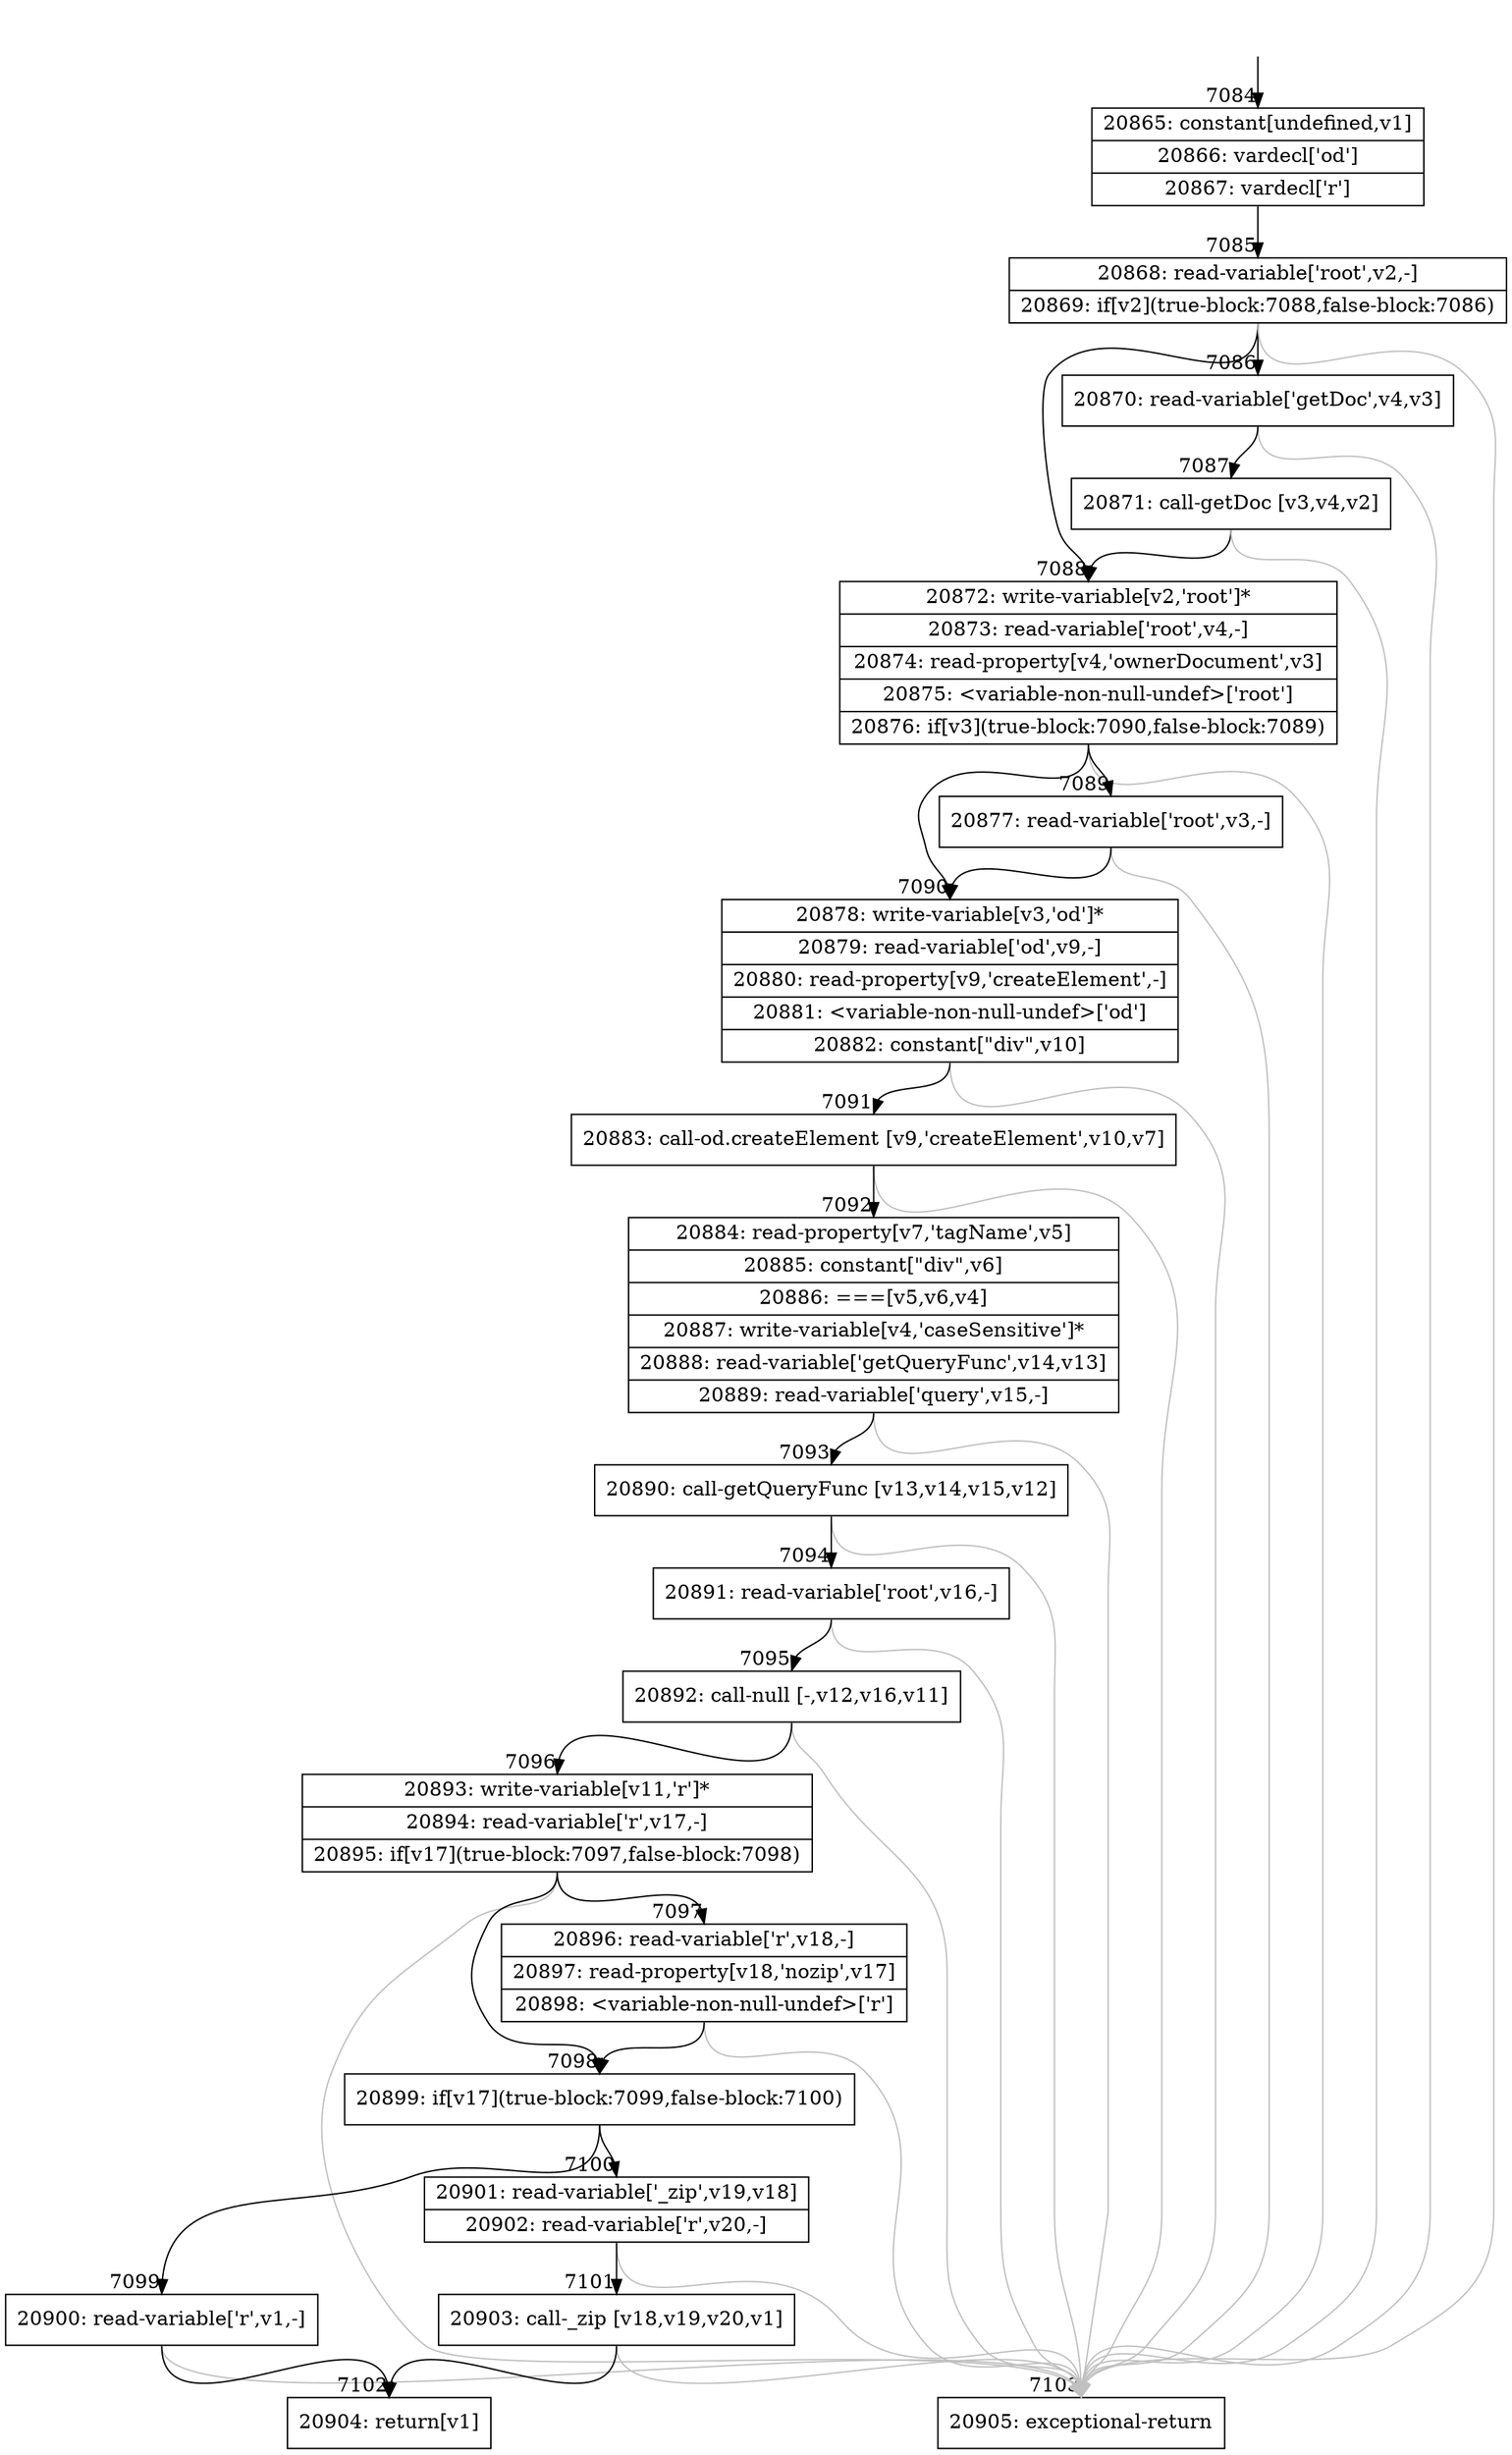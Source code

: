 digraph {
rankdir="TD"
BB_entry492[shape=none,label=""];
BB_entry492 -> BB7084 [tailport=s, headport=n, headlabel="    7084"]
BB7084 [shape=record label="{20865: constant[undefined,v1]|20866: vardecl['od']|20867: vardecl['r']}" ] 
BB7084 -> BB7085 [tailport=s, headport=n, headlabel="      7085"]
BB7085 [shape=record label="{20868: read-variable['root',v2,-]|20869: if[v2](true-block:7088,false-block:7086)}" ] 
BB7085 -> BB7088 [tailport=s, headport=n, headlabel="      7088"]
BB7085 -> BB7086 [tailport=s, headport=n, headlabel="      7086"]
BB7085 -> BB7103 [tailport=s, headport=n, color=gray, headlabel="      7103"]
BB7086 [shape=record label="{20870: read-variable['getDoc',v4,v3]}" ] 
BB7086 -> BB7087 [tailport=s, headport=n, headlabel="      7087"]
BB7086 -> BB7103 [tailport=s, headport=n, color=gray]
BB7087 [shape=record label="{20871: call-getDoc [v3,v4,v2]}" ] 
BB7087 -> BB7088 [tailport=s, headport=n]
BB7087 -> BB7103 [tailport=s, headport=n, color=gray]
BB7088 [shape=record label="{20872: write-variable[v2,'root']*|20873: read-variable['root',v4,-]|20874: read-property[v4,'ownerDocument',v3]|20875: \<variable-non-null-undef\>['root']|20876: if[v3](true-block:7090,false-block:7089)}" ] 
BB7088 -> BB7090 [tailport=s, headport=n, headlabel="      7090"]
BB7088 -> BB7089 [tailport=s, headport=n, headlabel="      7089"]
BB7088 -> BB7103 [tailport=s, headport=n, color=gray]
BB7089 [shape=record label="{20877: read-variable['root',v3,-]}" ] 
BB7089 -> BB7090 [tailport=s, headport=n]
BB7089 -> BB7103 [tailport=s, headport=n, color=gray]
BB7090 [shape=record label="{20878: write-variable[v3,'od']*|20879: read-variable['od',v9,-]|20880: read-property[v9,'createElement',-]|20881: \<variable-non-null-undef\>['od']|20882: constant[\"div\",v10]}" ] 
BB7090 -> BB7091 [tailport=s, headport=n, headlabel="      7091"]
BB7090 -> BB7103 [tailport=s, headport=n, color=gray]
BB7091 [shape=record label="{20883: call-od.createElement [v9,'createElement',v10,v7]}" ] 
BB7091 -> BB7092 [tailport=s, headport=n, headlabel="      7092"]
BB7091 -> BB7103 [tailport=s, headport=n, color=gray]
BB7092 [shape=record label="{20884: read-property[v7,'tagName',v5]|20885: constant[\"div\",v6]|20886: ===[v5,v6,v4]|20887: write-variable[v4,'caseSensitive']*|20888: read-variable['getQueryFunc',v14,v13]|20889: read-variable['query',v15,-]}" ] 
BB7092 -> BB7093 [tailport=s, headport=n, headlabel="      7093"]
BB7092 -> BB7103 [tailport=s, headport=n, color=gray]
BB7093 [shape=record label="{20890: call-getQueryFunc [v13,v14,v15,v12]}" ] 
BB7093 -> BB7094 [tailport=s, headport=n, headlabel="      7094"]
BB7093 -> BB7103 [tailport=s, headport=n, color=gray]
BB7094 [shape=record label="{20891: read-variable['root',v16,-]}" ] 
BB7094 -> BB7095 [tailport=s, headport=n, headlabel="      7095"]
BB7094 -> BB7103 [tailport=s, headport=n, color=gray]
BB7095 [shape=record label="{20892: call-null [-,v12,v16,v11]}" ] 
BB7095 -> BB7096 [tailport=s, headport=n, headlabel="      7096"]
BB7095 -> BB7103 [tailport=s, headport=n, color=gray]
BB7096 [shape=record label="{20893: write-variable[v11,'r']*|20894: read-variable['r',v17,-]|20895: if[v17](true-block:7097,false-block:7098)}" ] 
BB7096 -> BB7098 [tailport=s, headport=n, headlabel="      7098"]
BB7096 -> BB7097 [tailport=s, headport=n, headlabel="      7097"]
BB7096 -> BB7103 [tailport=s, headport=n, color=gray]
BB7097 [shape=record label="{20896: read-variable['r',v18,-]|20897: read-property[v18,'nozip',v17]|20898: \<variable-non-null-undef\>['r']}" ] 
BB7097 -> BB7098 [tailport=s, headport=n]
BB7097 -> BB7103 [tailport=s, headport=n, color=gray]
BB7098 [shape=record label="{20899: if[v17](true-block:7099,false-block:7100)}" ] 
BB7098 -> BB7099 [tailport=s, headport=n, headlabel="      7099"]
BB7098 -> BB7100 [tailport=s, headport=n, headlabel="      7100"]
BB7099 [shape=record label="{20900: read-variable['r',v1,-]}" ] 
BB7099 -> BB7102 [tailport=s, headport=n, headlabel="      7102"]
BB7099 -> BB7103 [tailport=s, headport=n, color=gray]
BB7100 [shape=record label="{20901: read-variable['_zip',v19,v18]|20902: read-variable['r',v20,-]}" ] 
BB7100 -> BB7101 [tailport=s, headport=n, headlabel="      7101"]
BB7100 -> BB7103 [tailport=s, headport=n, color=gray]
BB7101 [shape=record label="{20903: call-_zip [v18,v19,v20,v1]}" ] 
BB7101 -> BB7102 [tailport=s, headport=n]
BB7101 -> BB7103 [tailport=s, headport=n, color=gray]
BB7102 [shape=record label="{20904: return[v1]}" ] 
BB7103 [shape=record label="{20905: exceptional-return}" ] 
//#$~ 10002
}
